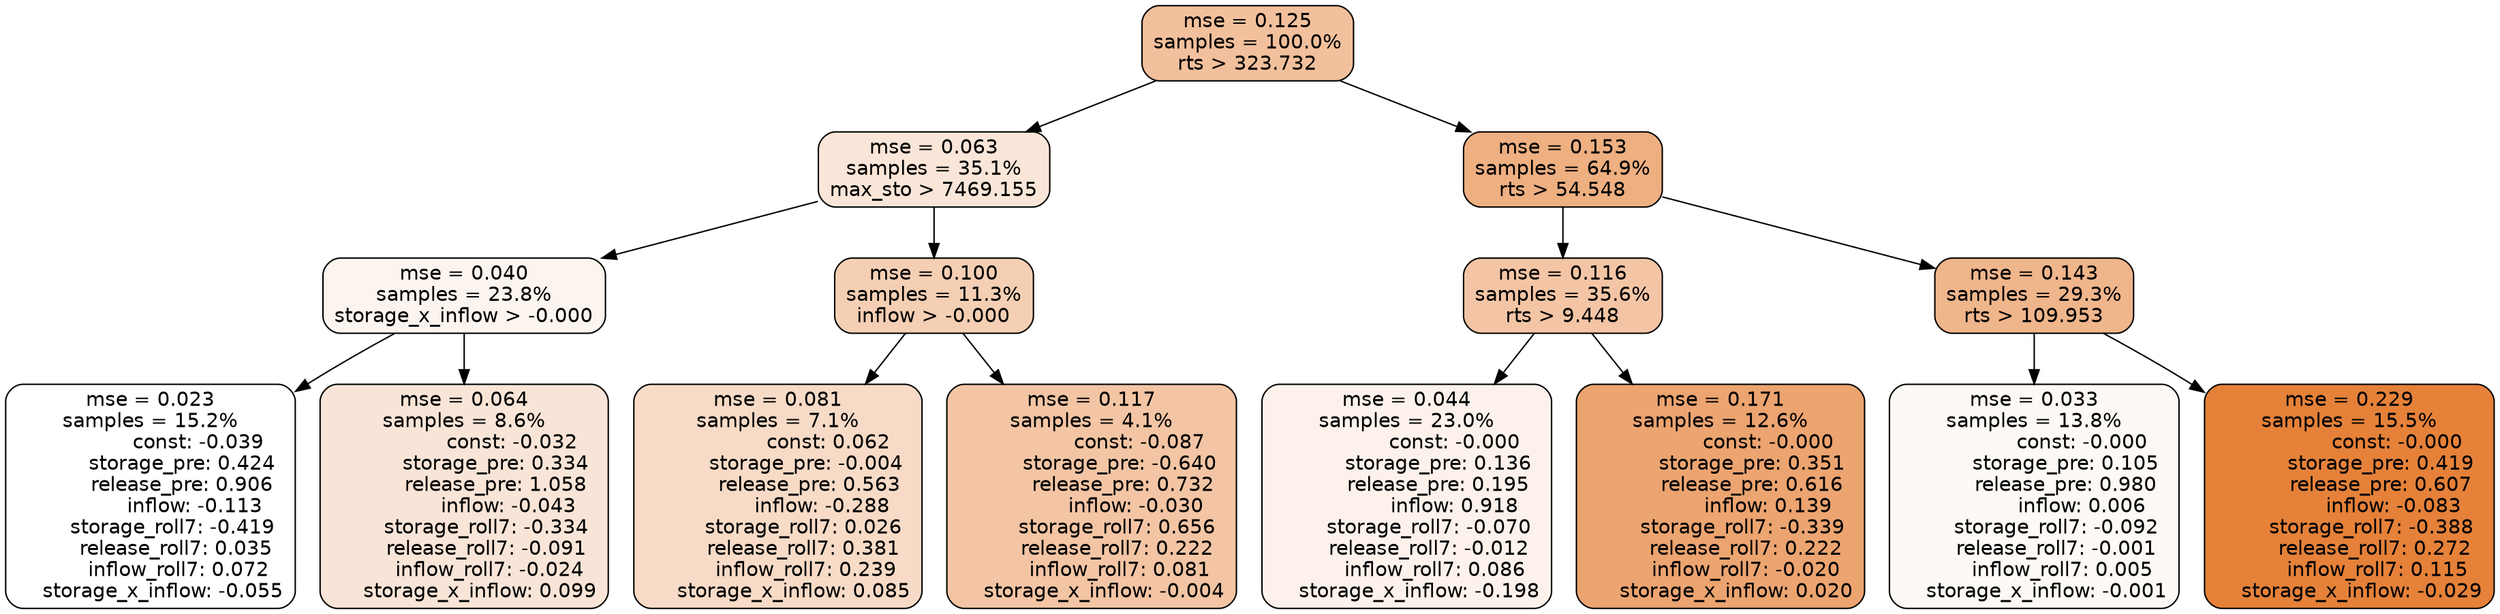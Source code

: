 digraph tree {
node [shape=rectangle, style="filled, rounded", color="black", fontname=helvetica] ;
edge [fontname=helvetica] ;
	"0" [label="mse = 0.125
samples = 100.0%
rts > 323.732", fillcolor="#f2c09c"]
	"8" [label="mse = 0.063
samples = 35.1%
max_sto > 7469.155", fillcolor="#f9e6d8"]
	"1" [label="mse = 0.153
samples = 64.9%
rts > 54.548", fillcolor="#eeaf81"]
	"9" [label="mse = 0.040
samples = 23.8%
storage_x_inflow > -0.000", fillcolor="#fcf4ee"]
	"12" [label="mse = 0.100
samples = 11.3%
inflow > -0.000", fillcolor="#f5cfb4"]
	"2" [label="mse = 0.116
samples = 35.6%
rts > 9.448", fillcolor="#f3c5a5"]
	"5" [label="mse = 0.143
samples = 29.3%
rts > 109.953", fillcolor="#efb58b"]
	"10" [label="mse = 0.023
samples = 15.2%
               const: -0.039
          storage_pre: 0.424
          release_pre: 0.906
              inflow: -0.113
       storage_roll7: -0.419
        release_roll7: 0.035
         inflow_roll7: 0.072
    storage_x_inflow: -0.055", fillcolor="#ffffff"]
	"11" [label="mse = 0.064
samples = 8.6%
               const: -0.032
          storage_pre: 0.334
          release_pre: 1.058
              inflow: -0.043
       storage_roll7: -0.334
       release_roll7: -0.091
        inflow_roll7: -0.024
     storage_x_inflow: 0.099", fillcolor="#f9e5d7"]
	"13" [label="mse = 0.081
samples = 7.1%
                const: 0.062
         storage_pre: -0.004
          release_pre: 0.563
              inflow: -0.288
        storage_roll7: 0.026
        release_roll7: 0.381
         inflow_roll7: 0.239
     storage_x_inflow: 0.085", fillcolor="#f7dbc7"]
	"14" [label="mse = 0.117
samples = 4.1%
               const: -0.087
         storage_pre: -0.640
          release_pre: 0.732
              inflow: -0.030
        storage_roll7: 0.656
        release_roll7: 0.222
         inflow_roll7: 0.081
    storage_x_inflow: -0.004", fillcolor="#f3c5a4"]
	"3" [label="mse = 0.044
samples = 23.0%
               const: -0.000
          storage_pre: 0.136
          release_pre: 0.195
               inflow: 0.918
       storage_roll7: -0.070
       release_roll7: -0.012
         inflow_roll7: 0.086
    storage_x_inflow: -0.198", fillcolor="#fcf2eb"]
	"4" [label="mse = 0.171
samples = 12.6%
               const: -0.000
          storage_pre: 0.351
          release_pre: 0.616
               inflow: 0.139
       storage_roll7: -0.339
        release_roll7: 0.222
        inflow_roll7: -0.020
     storage_x_inflow: 0.020", fillcolor="#eca470"]
	"7" [label="mse = 0.033
samples = 13.8%
               const: -0.000
          storage_pre: 0.105
          release_pre: 0.980
               inflow: 0.006
       storage_roll7: -0.092
       release_roll7: -0.001
         inflow_roll7: 0.005
    storage_x_inflow: -0.001", fillcolor="#fdf9f5"]
	"6" [label="mse = 0.229
samples = 15.5%
               const: -0.000
          storage_pre: 0.419
          release_pre: 0.607
              inflow: -0.083
       storage_roll7: -0.388
        release_roll7: 0.272
         inflow_roll7: 0.115
    storage_x_inflow: -0.029", fillcolor="#e58139"]

	"0" -> "1"
	"0" -> "8"
	"8" -> "9"
	"8" -> "12"
	"1" -> "2"
	"1" -> "5"
	"9" -> "10"
	"9" -> "11"
	"12" -> "13"
	"12" -> "14"
	"2" -> "3"
	"2" -> "4"
	"5" -> "6"
	"5" -> "7"
}